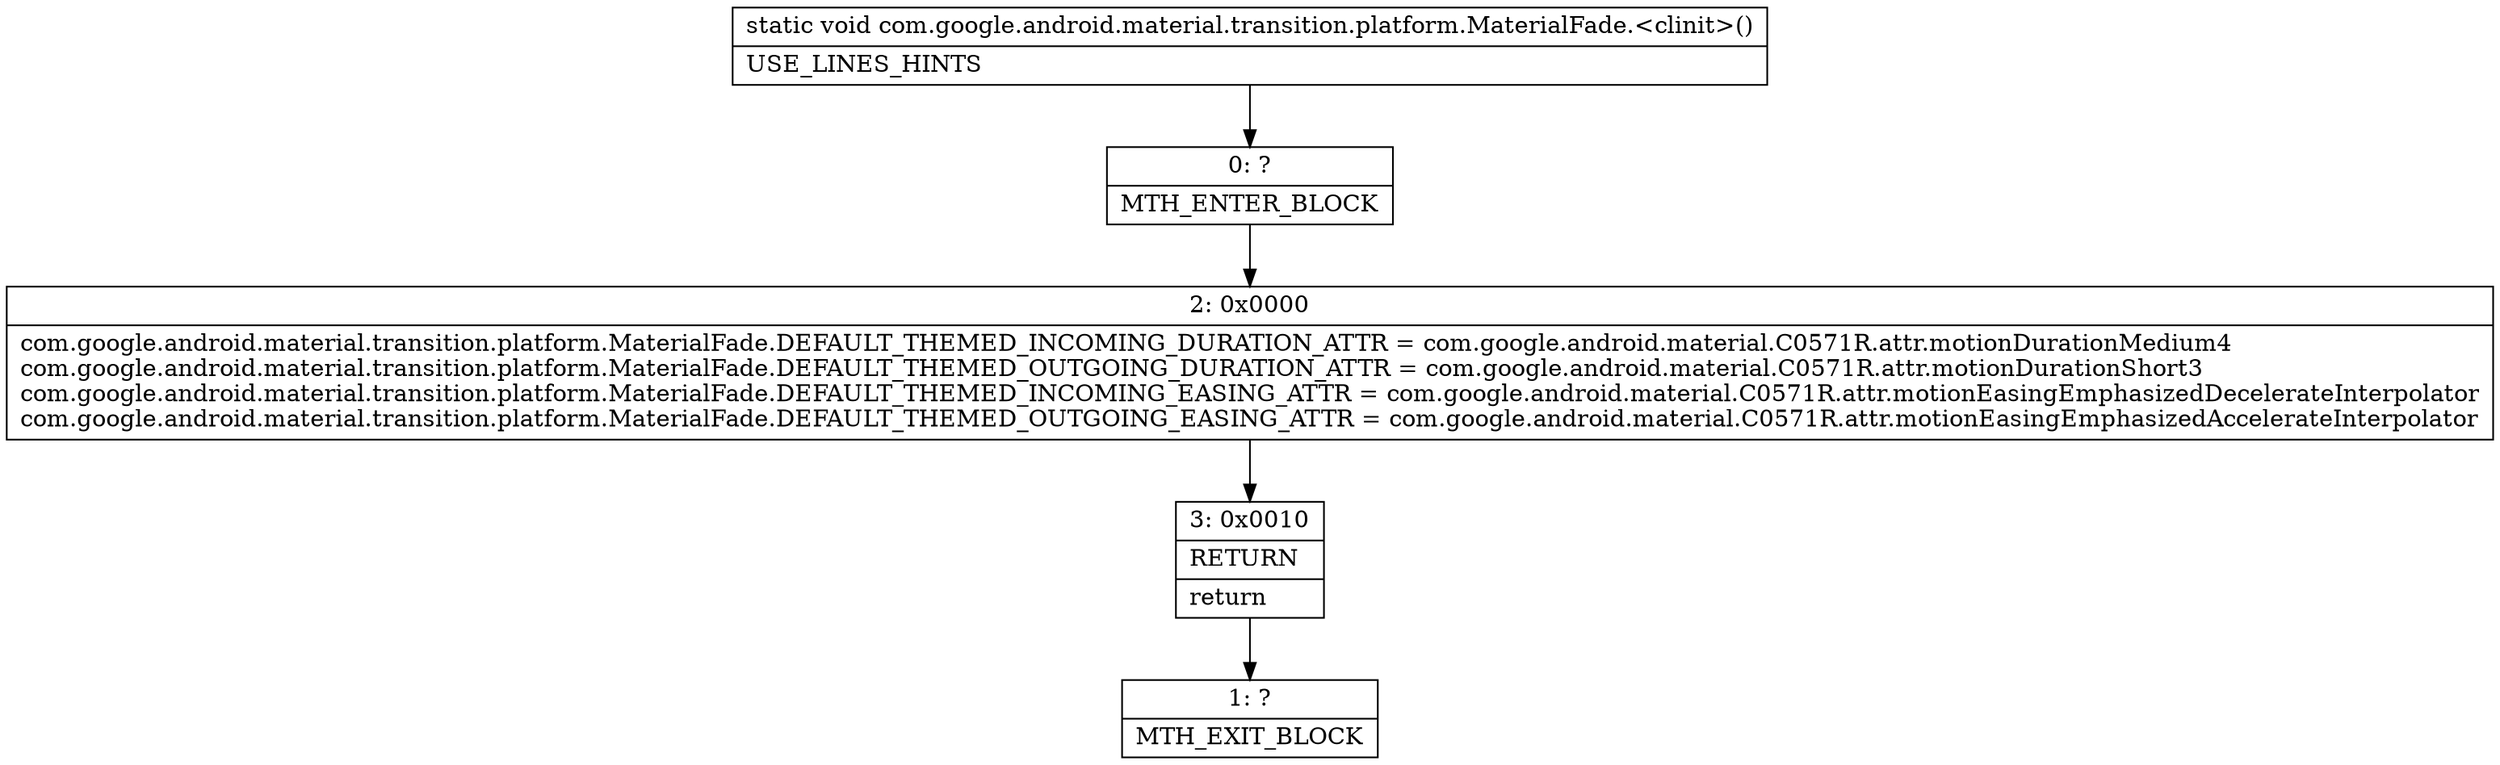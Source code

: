 digraph "CFG forcom.google.android.material.transition.platform.MaterialFade.\<clinit\>()V" {
Node_0 [shape=record,label="{0\:\ ?|MTH_ENTER_BLOCK\l}"];
Node_2 [shape=record,label="{2\:\ 0x0000|com.google.android.material.transition.platform.MaterialFade.DEFAULT_THEMED_INCOMING_DURATION_ATTR = com.google.android.material.C0571R.attr.motionDurationMedium4\lcom.google.android.material.transition.platform.MaterialFade.DEFAULT_THEMED_OUTGOING_DURATION_ATTR = com.google.android.material.C0571R.attr.motionDurationShort3\lcom.google.android.material.transition.platform.MaterialFade.DEFAULT_THEMED_INCOMING_EASING_ATTR = com.google.android.material.C0571R.attr.motionEasingEmphasizedDecelerateInterpolator\lcom.google.android.material.transition.platform.MaterialFade.DEFAULT_THEMED_OUTGOING_EASING_ATTR = com.google.android.material.C0571R.attr.motionEasingEmphasizedAccelerateInterpolator\l}"];
Node_3 [shape=record,label="{3\:\ 0x0010|RETURN\l|return\l}"];
Node_1 [shape=record,label="{1\:\ ?|MTH_EXIT_BLOCK\l}"];
MethodNode[shape=record,label="{static void com.google.android.material.transition.platform.MaterialFade.\<clinit\>()  | USE_LINES_HINTS\l}"];
MethodNode -> Node_0;Node_0 -> Node_2;
Node_2 -> Node_3;
Node_3 -> Node_1;
}

